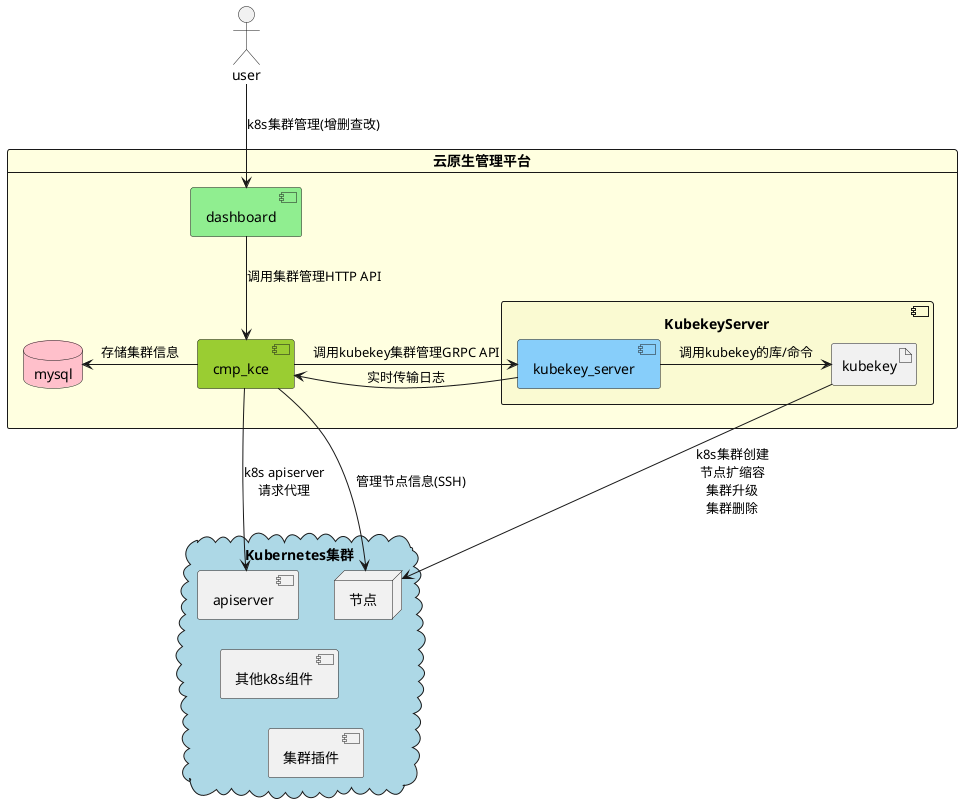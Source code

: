 @startuml inkubekey
actor user
card 云原生管理平台 #LightYellow {
    [dashboard] #LightGreen
    [cmp_kce] #YellowGreen
    component KubekeyServer #LightGoldenRodYellow {
        [kubekey_server] #LightSkyBlue
        artifact kubekey
    }
    database mysql #Pink
}

cloud Kubernetes集群 #LightBlue {
    node 节点
    [apiserver]
    [其他k8s组件]
    [集群插件]
}

apiserver -[hidden]right-> 其他k8s组件
节点 -[hidden]down=> 集群插件

apiserver -[hidden]right->节点
其他k8s组件 -[hidden]right-> 集群插件

user -down-> dashboard: k8s集群管理(增删查改)
dashboard -down-> cmp_kce: 调用集群管理HTTP API
cmp_kce -right-> kubekey_server: 调用kubekey集群管理GRPC API
kubekey_server -> cmp_kce: 实时传输日志
cmp_kce -left-> mysql: 存储集群信息
kubekey_server -right-> kubekey: 调用kubekey的库/命令

cmp_kce -down-> 节点: 管理节点信息(SSH)
kubekey -down-> 节点: k8s集群创建\n节点扩缩容\n集群升级\n集群删除

cmp_kce -down-> apiserver: k8s apiserver\n请求代理
@enduml